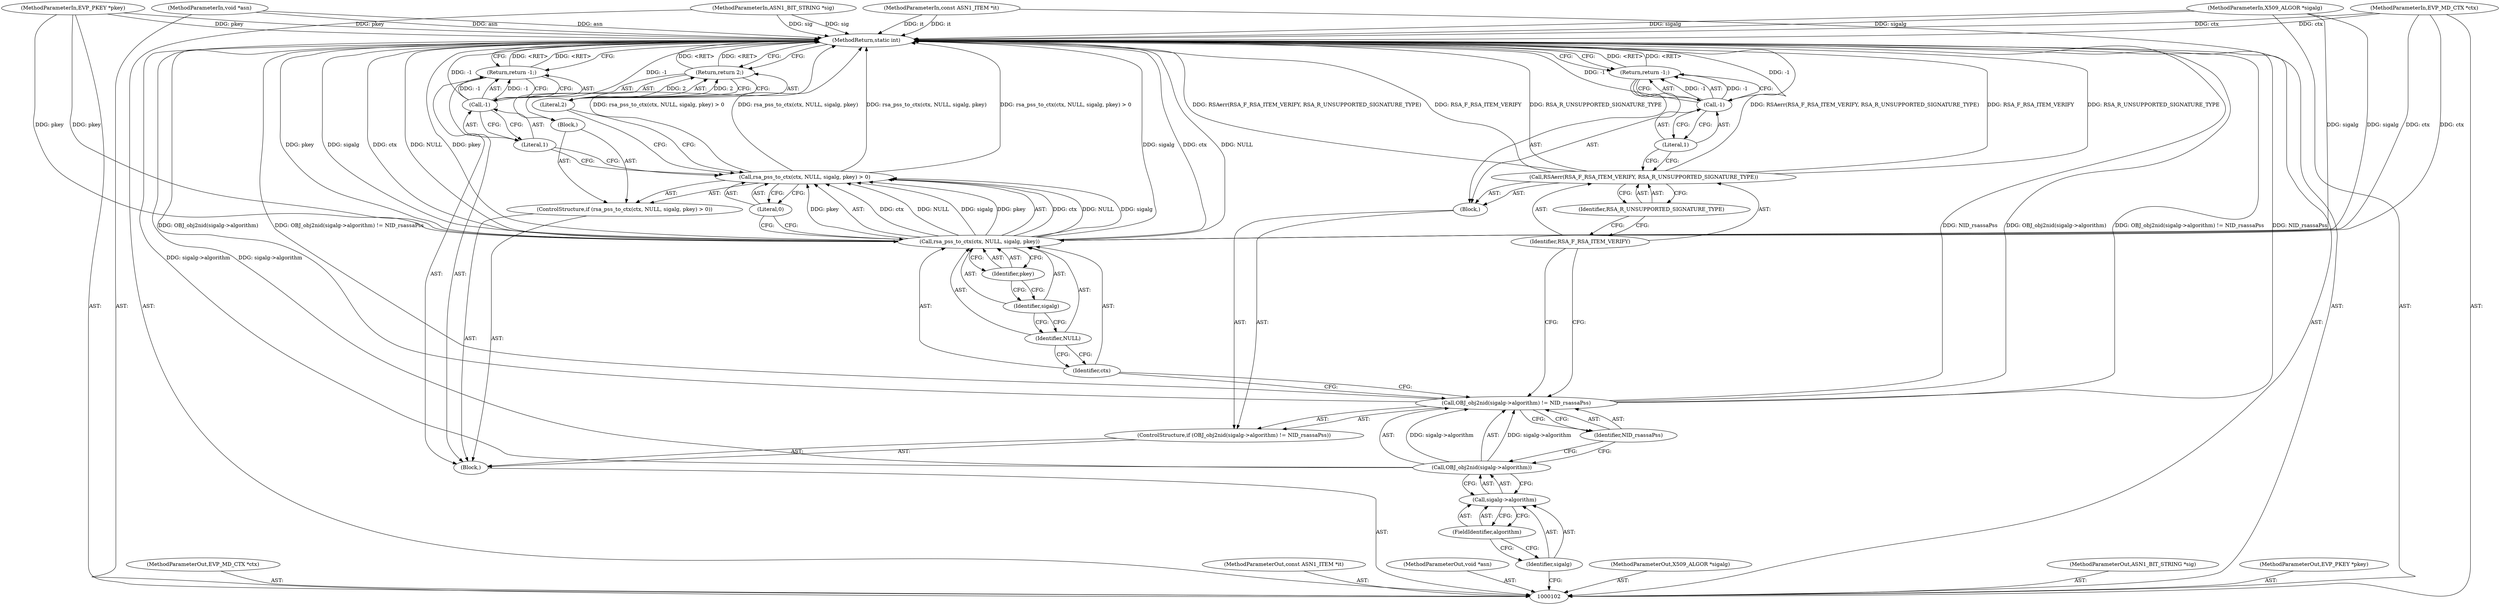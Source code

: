 digraph "0_openssl_4b22cce3812052fe64fc3f6d58d8cc884e3cb834" {
"1000138" [label="(MethodReturn,static int)"];
"1000103" [label="(MethodParameterIn,EVP_MD_CTX *ctx)"];
"1000185" [label="(MethodParameterOut,EVP_MD_CTX *ctx)"];
"1000104" [label="(MethodParameterIn,const ASN1_ITEM *it)"];
"1000186" [label="(MethodParameterOut,const ASN1_ITEM *it)"];
"1000105" [label="(MethodParameterIn,void *asn)"];
"1000187" [label="(MethodParameterOut,void *asn)"];
"1000127" [label="(Identifier,ctx)"];
"1000128" [label="(Identifier,NULL)"];
"1000129" [label="(Identifier,sigalg)"];
"1000124" [label="(ControlStructure,if (rsa_pss_to_ctx(ctx, NULL, sigalg, pkey) > 0))"];
"1000130" [label="(Identifier,pkey)"];
"1000131" [label="(Literal,0)"];
"1000132" [label="(Block,)"];
"1000125" [label="(Call,rsa_pss_to_ctx(ctx, NULL, sigalg, pkey) > 0)"];
"1000126" [label="(Call,rsa_pss_to_ctx(ctx, NULL, sigalg, pkey))"];
"1000134" [label="(Literal,2)"];
"1000133" [label="(Return,return 2;)"];
"1000136" [label="(Call,-1)"];
"1000137" [label="(Literal,1)"];
"1000135" [label="(Return,return -1;)"];
"1000106" [label="(MethodParameterIn,X509_ALGOR *sigalg)"];
"1000188" [label="(MethodParameterOut,X509_ALGOR *sigalg)"];
"1000107" [label="(MethodParameterIn,ASN1_BIT_STRING *sig)"];
"1000189" [label="(MethodParameterOut,ASN1_BIT_STRING *sig)"];
"1000108" [label="(MethodParameterIn,EVP_PKEY *pkey)"];
"1000190" [label="(MethodParameterOut,EVP_PKEY *pkey)"];
"1000109" [label="(Block,)"];
"1000113" [label="(Call,sigalg->algorithm)"];
"1000114" [label="(Identifier,sigalg)"];
"1000115" [label="(FieldIdentifier,algorithm)"];
"1000110" [label="(ControlStructure,if (OBJ_obj2nid(sigalg->algorithm) != NID_rsassaPss))"];
"1000116" [label="(Identifier,NID_rsassaPss)"];
"1000117" [label="(Block,)"];
"1000111" [label="(Call,OBJ_obj2nid(sigalg->algorithm) != NID_rsassaPss)"];
"1000112" [label="(Call,OBJ_obj2nid(sigalg->algorithm))"];
"1000119" [label="(Identifier,RSA_F_RSA_ITEM_VERIFY)"];
"1000120" [label="(Identifier,RSA_R_UNSUPPORTED_SIGNATURE_TYPE)"];
"1000118" [label="(Call,RSAerr(RSA_F_RSA_ITEM_VERIFY, RSA_R_UNSUPPORTED_SIGNATURE_TYPE))"];
"1000122" [label="(Call,-1)"];
"1000123" [label="(Literal,1)"];
"1000121" [label="(Return,return -1;)"];
"1000138" -> "1000102"  [label="AST: "];
"1000138" -> "1000121"  [label="CFG: "];
"1000138" -> "1000133"  [label="CFG: "];
"1000138" -> "1000135"  [label="CFG: "];
"1000135" -> "1000138"  [label="DDG: <RET>"];
"1000121" -> "1000138"  [label="DDG: <RET>"];
"1000133" -> "1000138"  [label="DDG: <RET>"];
"1000125" -> "1000138"  [label="DDG: rsa_pss_to_ctx(ctx, NULL, sigalg, pkey) > 0"];
"1000125" -> "1000138"  [label="DDG: rsa_pss_to_ctx(ctx, NULL, sigalg, pkey)"];
"1000108" -> "1000138"  [label="DDG: pkey"];
"1000107" -> "1000138"  [label="DDG: sig"];
"1000104" -> "1000138"  [label="DDG: it"];
"1000105" -> "1000138"  [label="DDG: asn"];
"1000126" -> "1000138"  [label="DDG: ctx"];
"1000126" -> "1000138"  [label="DDG: NULL"];
"1000126" -> "1000138"  [label="DDG: pkey"];
"1000126" -> "1000138"  [label="DDG: sigalg"];
"1000118" -> "1000138"  [label="DDG: RSAerr(RSA_F_RSA_ITEM_VERIFY, RSA_R_UNSUPPORTED_SIGNATURE_TYPE)"];
"1000118" -> "1000138"  [label="DDG: RSA_F_RSA_ITEM_VERIFY"];
"1000118" -> "1000138"  [label="DDG: RSA_R_UNSUPPORTED_SIGNATURE_TYPE"];
"1000111" -> "1000138"  [label="DDG: OBJ_obj2nid(sigalg->algorithm)"];
"1000111" -> "1000138"  [label="DDG: OBJ_obj2nid(sigalg->algorithm) != NID_rsassaPss"];
"1000111" -> "1000138"  [label="DDG: NID_rsassaPss"];
"1000106" -> "1000138"  [label="DDG: sigalg"];
"1000103" -> "1000138"  [label="DDG: ctx"];
"1000112" -> "1000138"  [label="DDG: sigalg->algorithm"];
"1000136" -> "1000138"  [label="DDG: -1"];
"1000122" -> "1000138"  [label="DDG: -1"];
"1000103" -> "1000102"  [label="AST: "];
"1000103" -> "1000138"  [label="DDG: ctx"];
"1000103" -> "1000126"  [label="DDG: ctx"];
"1000185" -> "1000102"  [label="AST: "];
"1000104" -> "1000102"  [label="AST: "];
"1000104" -> "1000138"  [label="DDG: it"];
"1000186" -> "1000102"  [label="AST: "];
"1000105" -> "1000102"  [label="AST: "];
"1000105" -> "1000138"  [label="DDG: asn"];
"1000187" -> "1000102"  [label="AST: "];
"1000127" -> "1000126"  [label="AST: "];
"1000127" -> "1000111"  [label="CFG: "];
"1000128" -> "1000127"  [label="CFG: "];
"1000128" -> "1000126"  [label="AST: "];
"1000128" -> "1000127"  [label="CFG: "];
"1000129" -> "1000128"  [label="CFG: "];
"1000129" -> "1000126"  [label="AST: "];
"1000129" -> "1000128"  [label="CFG: "];
"1000130" -> "1000129"  [label="CFG: "];
"1000124" -> "1000109"  [label="AST: "];
"1000125" -> "1000124"  [label="AST: "];
"1000132" -> "1000124"  [label="AST: "];
"1000130" -> "1000126"  [label="AST: "];
"1000130" -> "1000129"  [label="CFG: "];
"1000126" -> "1000130"  [label="CFG: "];
"1000131" -> "1000125"  [label="AST: "];
"1000131" -> "1000126"  [label="CFG: "];
"1000125" -> "1000131"  [label="CFG: "];
"1000132" -> "1000124"  [label="AST: "];
"1000133" -> "1000132"  [label="AST: "];
"1000125" -> "1000124"  [label="AST: "];
"1000125" -> "1000131"  [label="CFG: "];
"1000126" -> "1000125"  [label="AST: "];
"1000131" -> "1000125"  [label="AST: "];
"1000134" -> "1000125"  [label="CFG: "];
"1000137" -> "1000125"  [label="CFG: "];
"1000125" -> "1000138"  [label="DDG: rsa_pss_to_ctx(ctx, NULL, sigalg, pkey) > 0"];
"1000125" -> "1000138"  [label="DDG: rsa_pss_to_ctx(ctx, NULL, sigalg, pkey)"];
"1000126" -> "1000125"  [label="DDG: ctx"];
"1000126" -> "1000125"  [label="DDG: NULL"];
"1000126" -> "1000125"  [label="DDG: sigalg"];
"1000126" -> "1000125"  [label="DDG: pkey"];
"1000126" -> "1000125"  [label="AST: "];
"1000126" -> "1000130"  [label="CFG: "];
"1000127" -> "1000126"  [label="AST: "];
"1000128" -> "1000126"  [label="AST: "];
"1000129" -> "1000126"  [label="AST: "];
"1000130" -> "1000126"  [label="AST: "];
"1000131" -> "1000126"  [label="CFG: "];
"1000126" -> "1000138"  [label="DDG: ctx"];
"1000126" -> "1000138"  [label="DDG: NULL"];
"1000126" -> "1000138"  [label="DDG: pkey"];
"1000126" -> "1000138"  [label="DDG: sigalg"];
"1000126" -> "1000125"  [label="DDG: ctx"];
"1000126" -> "1000125"  [label="DDG: NULL"];
"1000126" -> "1000125"  [label="DDG: sigalg"];
"1000126" -> "1000125"  [label="DDG: pkey"];
"1000103" -> "1000126"  [label="DDG: ctx"];
"1000106" -> "1000126"  [label="DDG: sigalg"];
"1000108" -> "1000126"  [label="DDG: pkey"];
"1000134" -> "1000133"  [label="AST: "];
"1000134" -> "1000125"  [label="CFG: "];
"1000133" -> "1000134"  [label="CFG: "];
"1000134" -> "1000133"  [label="DDG: 2"];
"1000133" -> "1000132"  [label="AST: "];
"1000133" -> "1000134"  [label="CFG: "];
"1000134" -> "1000133"  [label="AST: "];
"1000138" -> "1000133"  [label="CFG: "];
"1000133" -> "1000138"  [label="DDG: <RET>"];
"1000134" -> "1000133"  [label="DDG: 2"];
"1000136" -> "1000135"  [label="AST: "];
"1000136" -> "1000137"  [label="CFG: "];
"1000137" -> "1000136"  [label="AST: "];
"1000135" -> "1000136"  [label="CFG: "];
"1000136" -> "1000138"  [label="DDG: -1"];
"1000136" -> "1000135"  [label="DDG: -1"];
"1000137" -> "1000136"  [label="AST: "];
"1000137" -> "1000125"  [label="CFG: "];
"1000136" -> "1000137"  [label="CFG: "];
"1000135" -> "1000109"  [label="AST: "];
"1000135" -> "1000136"  [label="CFG: "];
"1000136" -> "1000135"  [label="AST: "];
"1000138" -> "1000135"  [label="CFG: "];
"1000135" -> "1000138"  [label="DDG: <RET>"];
"1000136" -> "1000135"  [label="DDG: -1"];
"1000106" -> "1000102"  [label="AST: "];
"1000106" -> "1000138"  [label="DDG: sigalg"];
"1000106" -> "1000126"  [label="DDG: sigalg"];
"1000188" -> "1000102"  [label="AST: "];
"1000107" -> "1000102"  [label="AST: "];
"1000107" -> "1000138"  [label="DDG: sig"];
"1000189" -> "1000102"  [label="AST: "];
"1000108" -> "1000102"  [label="AST: "];
"1000108" -> "1000138"  [label="DDG: pkey"];
"1000108" -> "1000126"  [label="DDG: pkey"];
"1000190" -> "1000102"  [label="AST: "];
"1000109" -> "1000102"  [label="AST: "];
"1000110" -> "1000109"  [label="AST: "];
"1000124" -> "1000109"  [label="AST: "];
"1000135" -> "1000109"  [label="AST: "];
"1000113" -> "1000112"  [label="AST: "];
"1000113" -> "1000115"  [label="CFG: "];
"1000114" -> "1000113"  [label="AST: "];
"1000115" -> "1000113"  [label="AST: "];
"1000112" -> "1000113"  [label="CFG: "];
"1000114" -> "1000113"  [label="AST: "];
"1000114" -> "1000102"  [label="CFG: "];
"1000115" -> "1000114"  [label="CFG: "];
"1000115" -> "1000113"  [label="AST: "];
"1000115" -> "1000114"  [label="CFG: "];
"1000113" -> "1000115"  [label="CFG: "];
"1000110" -> "1000109"  [label="AST: "];
"1000111" -> "1000110"  [label="AST: "];
"1000117" -> "1000110"  [label="AST: "];
"1000116" -> "1000111"  [label="AST: "];
"1000116" -> "1000112"  [label="CFG: "];
"1000111" -> "1000116"  [label="CFG: "];
"1000117" -> "1000110"  [label="AST: "];
"1000118" -> "1000117"  [label="AST: "];
"1000121" -> "1000117"  [label="AST: "];
"1000111" -> "1000110"  [label="AST: "];
"1000111" -> "1000116"  [label="CFG: "];
"1000112" -> "1000111"  [label="AST: "];
"1000116" -> "1000111"  [label="AST: "];
"1000119" -> "1000111"  [label="CFG: "];
"1000127" -> "1000111"  [label="CFG: "];
"1000111" -> "1000138"  [label="DDG: OBJ_obj2nid(sigalg->algorithm)"];
"1000111" -> "1000138"  [label="DDG: OBJ_obj2nid(sigalg->algorithm) != NID_rsassaPss"];
"1000111" -> "1000138"  [label="DDG: NID_rsassaPss"];
"1000112" -> "1000111"  [label="DDG: sigalg->algorithm"];
"1000112" -> "1000111"  [label="AST: "];
"1000112" -> "1000113"  [label="CFG: "];
"1000113" -> "1000112"  [label="AST: "];
"1000116" -> "1000112"  [label="CFG: "];
"1000112" -> "1000138"  [label="DDG: sigalg->algorithm"];
"1000112" -> "1000111"  [label="DDG: sigalg->algorithm"];
"1000119" -> "1000118"  [label="AST: "];
"1000119" -> "1000111"  [label="CFG: "];
"1000120" -> "1000119"  [label="CFG: "];
"1000120" -> "1000118"  [label="AST: "];
"1000120" -> "1000119"  [label="CFG: "];
"1000118" -> "1000120"  [label="CFG: "];
"1000118" -> "1000117"  [label="AST: "];
"1000118" -> "1000120"  [label="CFG: "];
"1000119" -> "1000118"  [label="AST: "];
"1000120" -> "1000118"  [label="AST: "];
"1000123" -> "1000118"  [label="CFG: "];
"1000118" -> "1000138"  [label="DDG: RSAerr(RSA_F_RSA_ITEM_VERIFY, RSA_R_UNSUPPORTED_SIGNATURE_TYPE)"];
"1000118" -> "1000138"  [label="DDG: RSA_F_RSA_ITEM_VERIFY"];
"1000118" -> "1000138"  [label="DDG: RSA_R_UNSUPPORTED_SIGNATURE_TYPE"];
"1000122" -> "1000121"  [label="AST: "];
"1000122" -> "1000123"  [label="CFG: "];
"1000123" -> "1000122"  [label="AST: "];
"1000121" -> "1000122"  [label="CFG: "];
"1000122" -> "1000138"  [label="DDG: -1"];
"1000122" -> "1000121"  [label="DDG: -1"];
"1000123" -> "1000122"  [label="AST: "];
"1000123" -> "1000118"  [label="CFG: "];
"1000122" -> "1000123"  [label="CFG: "];
"1000121" -> "1000117"  [label="AST: "];
"1000121" -> "1000122"  [label="CFG: "];
"1000122" -> "1000121"  [label="AST: "];
"1000138" -> "1000121"  [label="CFG: "];
"1000121" -> "1000138"  [label="DDG: <RET>"];
"1000122" -> "1000121"  [label="DDG: -1"];
}
